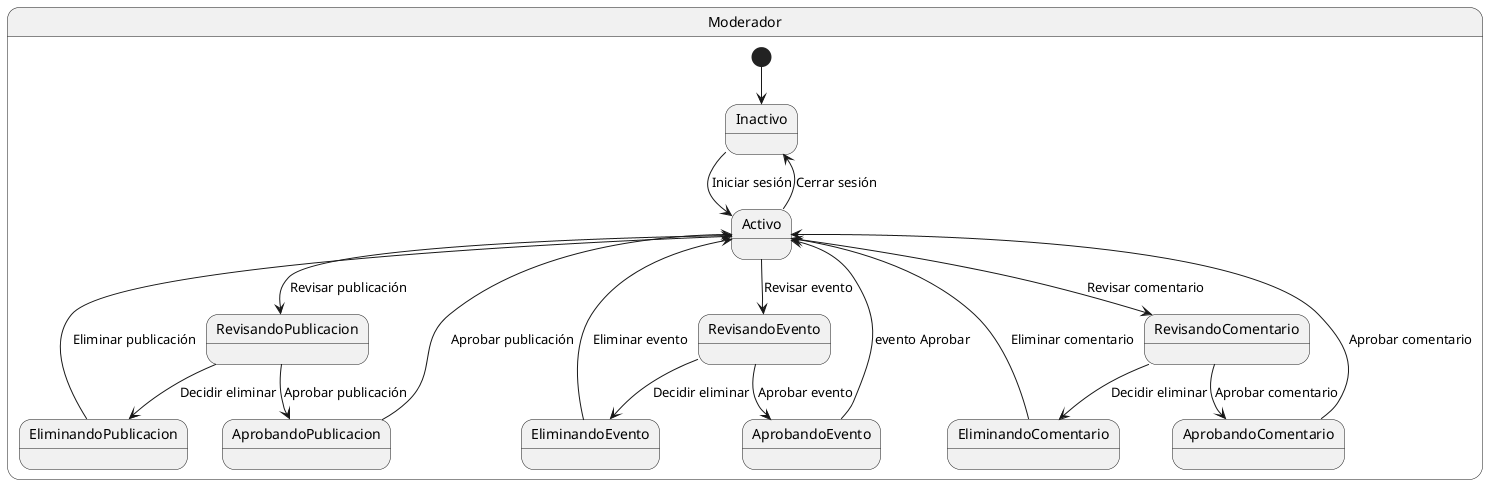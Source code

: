 @startuml Moderador
state Moderador {
    [*] --> Inactivo
    
    Inactivo --> Activo : Iniciar sesión
    Activo --> Inactivo : Cerrar sesión
    
    Activo --> RevisandoPublicacion : Revisar publicación
    RevisandoPublicacion --> EliminandoPublicacion : Decidir eliminar
    RevisandoPublicacion --> AprobandoPublicacion : Aprobar publicación
    EliminandoPublicacion --> Activo : Eliminar publicación
    AprobandoPublicacion --> Activo : Aprobar publicación 

    Activo --> RevisandoEvento : Revisar evento
    RevisandoEvento --> EliminandoEvento : Decidir eliminar
    RevisandoEvento --> AprobandoEvento : Aprobar evento
    EliminandoEvento --> Activo : Eliminar evento
    AprobandoEvento --> Activo : evento Aprobar

    Activo --> RevisandoComentario : Revisar comentario
    RevisandoComentario --> EliminandoComentario : Decidir eliminar
    RevisandoComentario --> AprobandoComentario : Aprobar comentario
    EliminandoComentario --> Activo :  Eliminar comentario
    AprobandoComentario --> Activo : Aprobar comentario
}

@enduml
